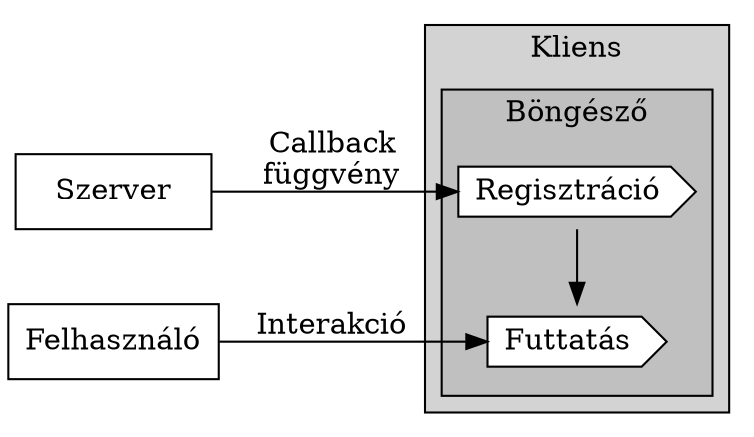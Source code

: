 digraph adv {
    graph [dpi=300]
    rankdir="LR"

    subgraph cluster_1 {
        label="Kliens"
        style="filled"
        fillcolor="lightgray"

        subgraph cluster_2 {
            label="Böngésző"
            style="filled"
            fillcolor="gray"

            register [label="Regisztráció  ", style="filled", fillcolor="white", shape="cds"]
            run [label="Futtatás  ", style="filled", fillcolor="white", shape="cds"]
        }
    }

    server [label="Szerver", shape="rectangle", width=1.3]
    user [label="Felhasználó", shape="rectangle", width=1.3] 

    server -> register [label="Callback\nfüggvény"]
    register -> run [constraint="false"]
    user -> run [label="Interakció"]
}